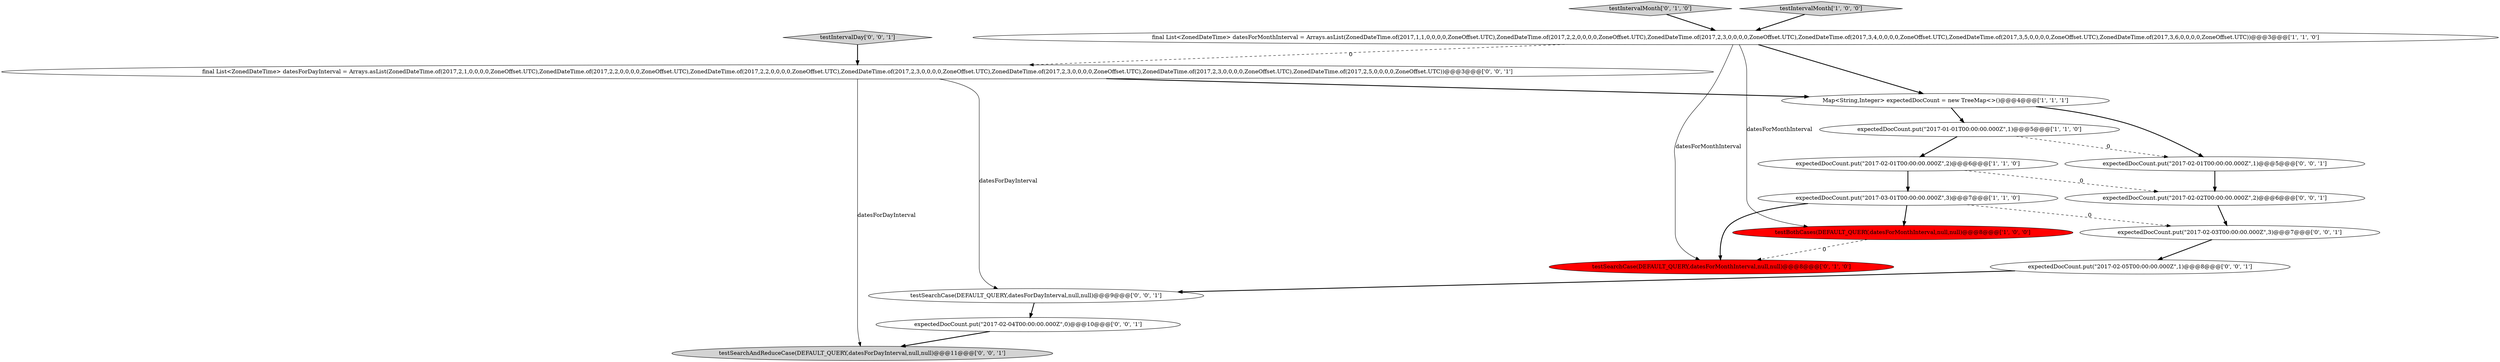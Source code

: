 digraph {
16 [style = filled, label = "expectedDocCount.put(\"2017-02-05T00:00:00.000Z\",1)@@@8@@@['0', '0', '1']", fillcolor = white, shape = ellipse image = "AAA0AAABBB3BBB"];
17 [style = filled, label = "testSearchAndReduceCase(DEFAULT_QUERY,datesForDayInterval,null,null)@@@11@@@['0', '0', '1']", fillcolor = lightgray, shape = ellipse image = "AAA0AAABBB3BBB"];
9 [style = filled, label = "testSearchCase(DEFAULT_QUERY,datesForDayInterval,null,null)@@@9@@@['0', '0', '1']", fillcolor = white, shape = ellipse image = "AAA0AAABBB3BBB"];
11 [style = filled, label = "testIntervalDay['0', '0', '1']", fillcolor = lightgray, shape = diamond image = "AAA0AAABBB3BBB"];
13 [style = filled, label = "final List<ZonedDateTime> datesForDayInterval = Arrays.asList(ZonedDateTime.of(2017,2,1,0,0,0,0,ZoneOffset.UTC),ZonedDateTime.of(2017,2,2,0,0,0,0,ZoneOffset.UTC),ZonedDateTime.of(2017,2,2,0,0,0,0,ZoneOffset.UTC),ZonedDateTime.of(2017,2,3,0,0,0,0,ZoneOffset.UTC),ZonedDateTime.of(2017,2,3,0,0,0,0,ZoneOffset.UTC),ZonedDateTime.of(2017,2,3,0,0,0,0,ZoneOffset.UTC),ZonedDateTime.of(2017,2,5,0,0,0,0,ZoneOffset.UTC))@@@3@@@['0', '0', '1']", fillcolor = white, shape = ellipse image = "AAA0AAABBB3BBB"];
15 [style = filled, label = "expectedDocCount.put(\"2017-02-03T00:00:00.000Z\",3)@@@7@@@['0', '0', '1']", fillcolor = white, shape = ellipse image = "AAA0AAABBB3BBB"];
3 [style = filled, label = "Map<String,Integer> expectedDocCount = new TreeMap<>()@@@4@@@['1', '1', '1']", fillcolor = white, shape = ellipse image = "AAA0AAABBB1BBB"];
8 [style = filled, label = "testIntervalMonth['0', '1', '0']", fillcolor = lightgray, shape = diamond image = "AAA0AAABBB2BBB"];
12 [style = filled, label = "expectedDocCount.put(\"2017-02-02T00:00:00.000Z\",2)@@@6@@@['0', '0', '1']", fillcolor = white, shape = ellipse image = "AAA0AAABBB3BBB"];
4 [style = filled, label = "expectedDocCount.put(\"2017-02-01T00:00:00.000Z\",2)@@@6@@@['1', '1', '0']", fillcolor = white, shape = ellipse image = "AAA0AAABBB1BBB"];
0 [style = filled, label = "testIntervalMonth['1', '0', '0']", fillcolor = lightgray, shape = diamond image = "AAA0AAABBB1BBB"];
14 [style = filled, label = "expectedDocCount.put(\"2017-02-01T00:00:00.000Z\",1)@@@5@@@['0', '0', '1']", fillcolor = white, shape = ellipse image = "AAA0AAABBB3BBB"];
5 [style = filled, label = "testBothCases(DEFAULT_QUERY,datesForMonthInterval,null,null)@@@8@@@['1', '0', '0']", fillcolor = red, shape = ellipse image = "AAA1AAABBB1BBB"];
2 [style = filled, label = "expectedDocCount.put(\"2017-03-01T00:00:00.000Z\",3)@@@7@@@['1', '1', '0']", fillcolor = white, shape = ellipse image = "AAA0AAABBB1BBB"];
6 [style = filled, label = "expectedDocCount.put(\"2017-01-01T00:00:00.000Z\",1)@@@5@@@['1', '1', '0']", fillcolor = white, shape = ellipse image = "AAA0AAABBB1BBB"];
10 [style = filled, label = "expectedDocCount.put(\"2017-02-04T00:00:00.000Z\",0)@@@10@@@['0', '0', '1']", fillcolor = white, shape = ellipse image = "AAA0AAABBB3BBB"];
1 [style = filled, label = "final List<ZonedDateTime> datesForMonthInterval = Arrays.asList(ZonedDateTime.of(2017,1,1,0,0,0,0,ZoneOffset.UTC),ZonedDateTime.of(2017,2,2,0,0,0,0,ZoneOffset.UTC),ZonedDateTime.of(2017,2,3,0,0,0,0,ZoneOffset.UTC),ZonedDateTime.of(2017,3,4,0,0,0,0,ZoneOffset.UTC),ZonedDateTime.of(2017,3,5,0,0,0,0,ZoneOffset.UTC),ZonedDateTime.of(2017,3,6,0,0,0,0,ZoneOffset.UTC))@@@3@@@['1', '1', '0']", fillcolor = white, shape = ellipse image = "AAA0AAABBB1BBB"];
7 [style = filled, label = "testSearchCase(DEFAULT_QUERY,datesForMonthInterval,null,null)@@@8@@@['0', '1', '0']", fillcolor = red, shape = ellipse image = "AAA1AAABBB2BBB"];
3->14 [style = bold, label=""];
12->15 [style = bold, label=""];
1->3 [style = bold, label=""];
3->6 [style = bold, label=""];
10->17 [style = bold, label=""];
4->2 [style = bold, label=""];
9->10 [style = bold, label=""];
1->7 [style = solid, label="datesForMonthInterval"];
6->14 [style = dashed, label="0"];
15->16 [style = bold, label=""];
4->12 [style = dashed, label="0"];
2->15 [style = dashed, label="0"];
1->13 [style = dashed, label="0"];
8->1 [style = bold, label=""];
6->4 [style = bold, label=""];
13->3 [style = bold, label=""];
13->17 [style = solid, label="datesForDayInterval"];
0->1 [style = bold, label=""];
14->12 [style = bold, label=""];
11->13 [style = bold, label=""];
2->7 [style = bold, label=""];
1->5 [style = solid, label="datesForMonthInterval"];
13->9 [style = solid, label="datesForDayInterval"];
5->7 [style = dashed, label="0"];
16->9 [style = bold, label=""];
2->5 [style = bold, label=""];
}
